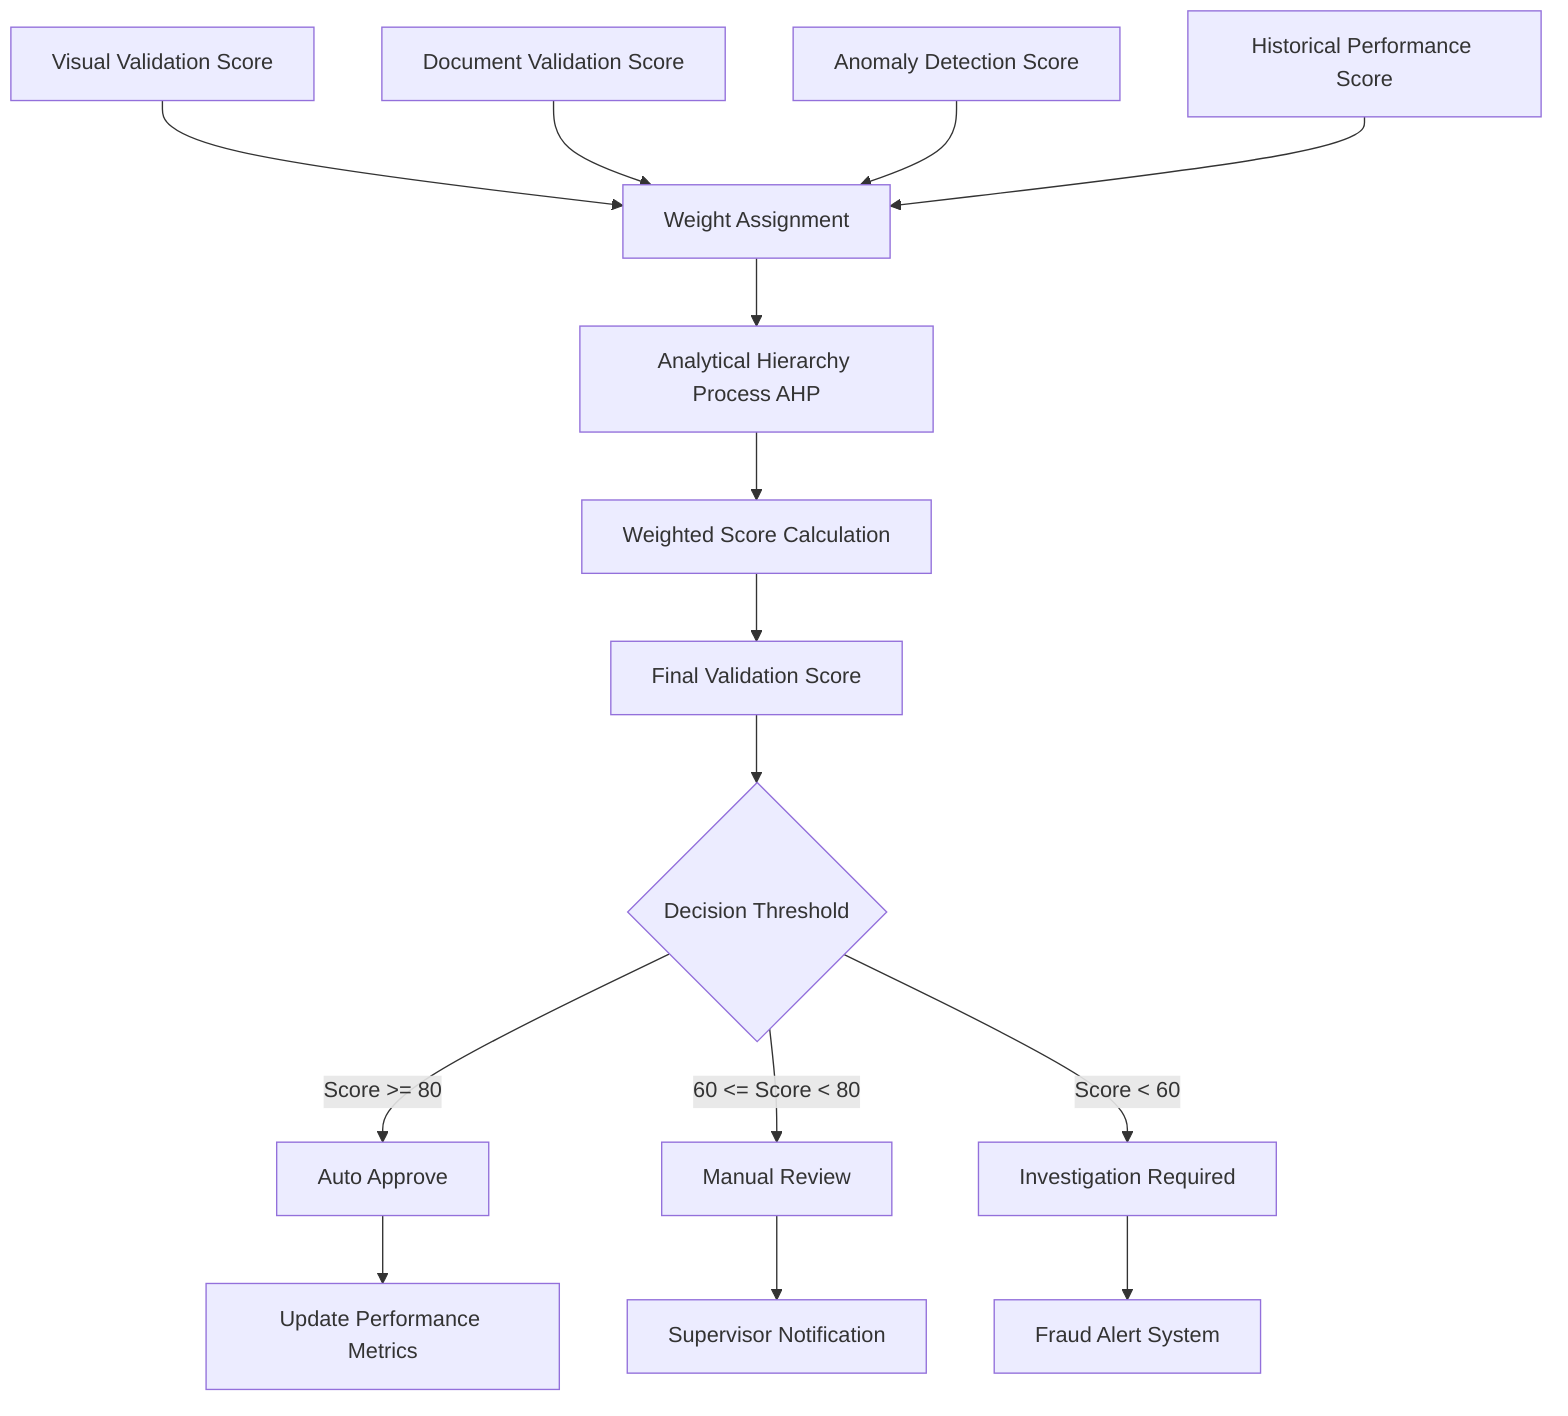 graph TD
    A[Visual Validation Score] --> E[Weight Assignment]
    B[Document Validation Score] --> E
    C[Anomaly Detection Score] --> E
    D[Historical Performance Score] --> E
    
    E --> F[Analytical Hierarchy Process AHP]
    F --> G[Weighted Score Calculation]
    
    G --> H[Final Validation Score]
    H --> I{Decision Threshold}
    
    I -->|Score >= 80| J[Auto Approve]
    I -->|60 <= Score < 80| K[Manual Review]
    I -->|Score < 60| L[Investigation Required]
    
    J --> M[Update Performance Metrics]
    K --> N[Supervisor Notification]
    L --> O[Fraud Alert System]